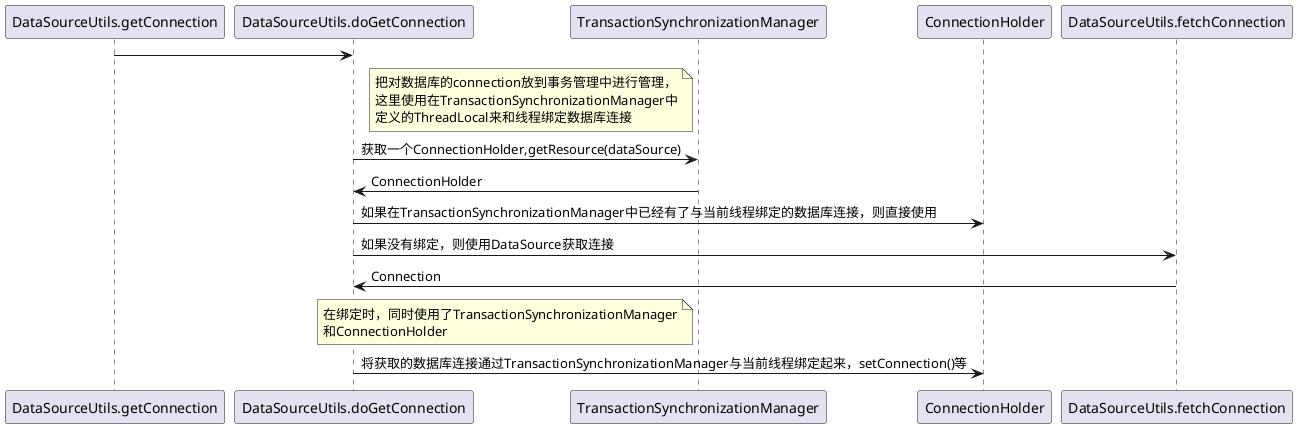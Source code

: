 @startuml
DataSourceUtils.getConnection -> DataSourceUtils.doGetConnection:
note left of TransactionSynchronizationManager
把对数据库的connection放到事务管理中进行管理，
这里使用在TransactionSynchronizationManager中
定义的ThreadLocal来和线程绑定数据库连接
end note
DataSourceUtils.doGetConnection -> TransactionSynchronizationManager: 获取一个ConnectionHolder,getResource(dataSource)
TransactionSynchronizationManager -> DataSourceUtils.doGetConnection:ConnectionHolder
DataSourceUtils.doGetConnection -> ConnectionHolder:如果在TransactionSynchronizationManager中已经有了与当前线程绑定的数据库连接，则直接使用
DataSourceUtils.doGetConnection -> DataSourceUtils.fetchConnection:如果没有绑定，则使用DataSource获取连接
DataSourceUtils.fetchConnection -> DataSourceUtils.doGetConnection:Connection
note left of TransactionSynchronizationManager
在绑定时，同时使用了TransactionSynchronizationManager
和ConnectionHolder
end note
DataSourceUtils.doGetConnection -> ConnectionHolder:将获取的数据库连接通过TransactionSynchronizationManager与当前线程绑定起来，setConnection()等


@enduml
